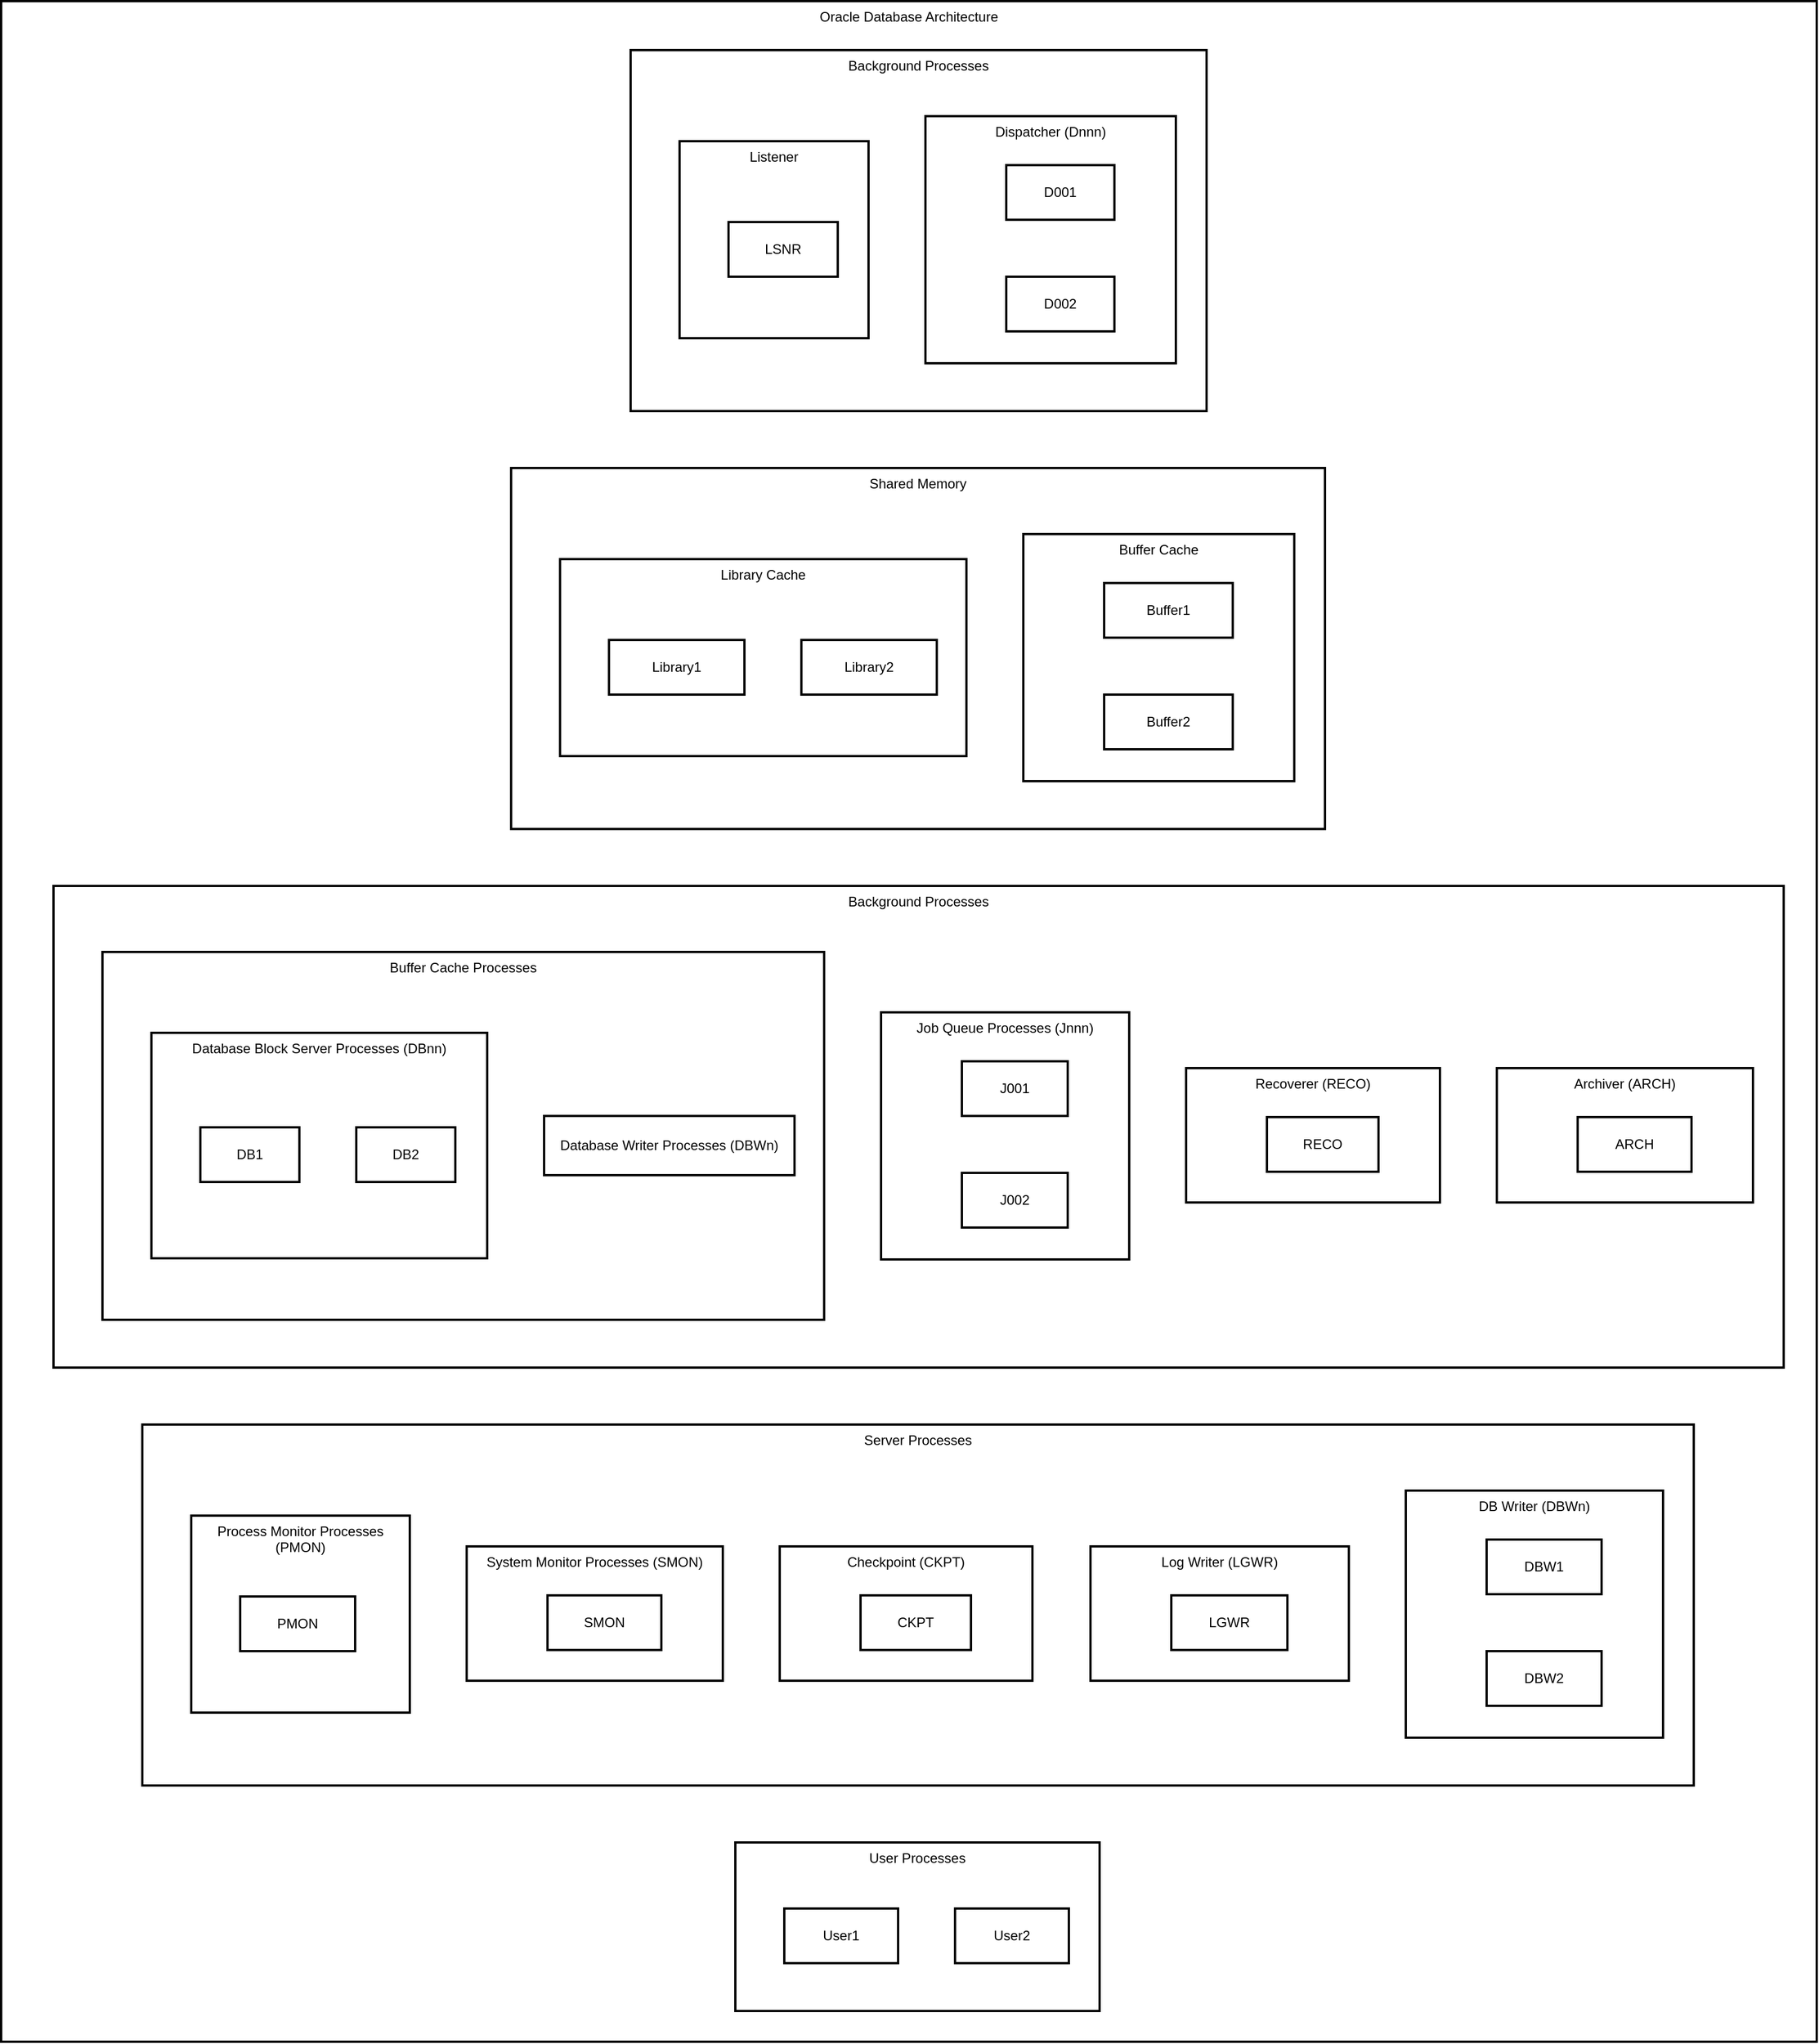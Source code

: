 <mxfile version="25.0.3">
  <diagram name="Page-1" id="wD7rxCE6tGwrO4FVVeKp">
    <mxGraphModel>
      <root>
        <mxCell id="0" />
        <mxCell id="1" parent="0" />
        <mxCell id="2" value="Oracle Database Architecture" style="whiteSpace=wrap;strokeWidth=2;verticalAlign=top;" vertex="1" parent="1">
          <mxGeometry x="8" y="8" width="1595" height="1792" as="geometry" />
        </mxCell>
        <mxCell id="3" value="Background Processes" style="whiteSpace=wrap;strokeWidth=2;verticalAlign=top;" vertex="1" parent="2">
          <mxGeometry x="553" y="43" width="506" height="317" as="geometry" />
        </mxCell>
        <mxCell id="4" value="Listener" style="whiteSpace=wrap;strokeWidth=2;verticalAlign=top;" vertex="1" parent="3">
          <mxGeometry x="43" y="80" width="166" height="173" as="geometry" />
        </mxCell>
        <mxCell id="5" value="LSNR" style="whiteSpace=wrap;strokeWidth=2;" vertex="1" parent="4">
          <mxGeometry x="43" y="71" width="96" height="48" as="geometry" />
        </mxCell>
        <mxCell id="6" value="Dispatcher (Dnnn)" style="whiteSpace=wrap;strokeWidth=2;verticalAlign=top;" vertex="1" parent="3">
          <mxGeometry x="259" y="58" width="220" height="217" as="geometry" />
        </mxCell>
        <mxCell id="7" value="D001" style="whiteSpace=wrap;strokeWidth=2;" vertex="1" parent="6">
          <mxGeometry x="71" y="43" width="95" height="48" as="geometry" />
        </mxCell>
        <mxCell id="8" value="D002" style="whiteSpace=wrap;strokeWidth=2;" vertex="1" parent="6">
          <mxGeometry x="71" y="141" width="95" height="48" as="geometry" />
        </mxCell>
        <mxCell id="9" value="Shared Memory" style="whiteSpace=wrap;strokeWidth=2;verticalAlign=top;" vertex="1" parent="2">
          <mxGeometry x="448" y="410" width="715" height="317" as="geometry" />
        </mxCell>
        <mxCell id="10" value="Library Cache" style="whiteSpace=wrap;strokeWidth=2;verticalAlign=top;" vertex="1" parent="9">
          <mxGeometry x="43" y="80" width="357" height="173" as="geometry" />
        </mxCell>
        <mxCell id="11" value="Library1" style="whiteSpace=wrap;strokeWidth=2;" vertex="1" parent="10">
          <mxGeometry x="43" y="71" width="119" height="48" as="geometry" />
        </mxCell>
        <mxCell id="12" value="Library2" style="whiteSpace=wrap;strokeWidth=2;" vertex="1" parent="10">
          <mxGeometry x="212" y="71" width="119" height="48" as="geometry" />
        </mxCell>
        <mxCell id="13" value="Buffer Cache" style="whiteSpace=wrap;strokeWidth=2;verticalAlign=top;" vertex="1" parent="9">
          <mxGeometry x="450" y="58" width="238" height="217" as="geometry" />
        </mxCell>
        <mxCell id="14" value="Buffer1" style="whiteSpace=wrap;strokeWidth=2;" vertex="1" parent="13">
          <mxGeometry x="71" y="43" width="113" height="48" as="geometry" />
        </mxCell>
        <mxCell id="15" value="Buffer2" style="whiteSpace=wrap;strokeWidth=2;" vertex="1" parent="13">
          <mxGeometry x="71" y="141" width="113" height="48" as="geometry" />
        </mxCell>
        <mxCell id="16" value="Background Processes" style="whiteSpace=wrap;strokeWidth=2;verticalAlign=top;" vertex="1" parent="2">
          <mxGeometry x="46" y="777" width="1520" height="423" as="geometry" />
        </mxCell>
        <mxCell id="17" value="Buffer Cache Processes" style="whiteSpace=wrap;strokeWidth=2;verticalAlign=top;" vertex="1" parent="16">
          <mxGeometry x="43" y="58" width="634" height="323" as="geometry" />
        </mxCell>
        <mxCell id="18" value="Database Block Server Processes (DBnn)" style="whiteSpace=wrap;strokeWidth=2;verticalAlign=top;" vertex="1" parent="17">
          <mxGeometry x="43" y="71" width="295" height="198" as="geometry" />
        </mxCell>
        <mxCell id="19" value="DB1" style="whiteSpace=wrap;strokeWidth=2;" vertex="1" parent="18">
          <mxGeometry x="43" y="83" width="87" height="48" as="geometry" />
        </mxCell>
        <mxCell id="20" value="DB2" style="whiteSpace=wrap;strokeWidth=2;" vertex="1" parent="18">
          <mxGeometry x="180" y="83" width="87" height="48" as="geometry" />
        </mxCell>
        <mxCell id="21" value="Database Writer Processes (DBWn)" style="whiteSpace=wrap;strokeWidth=2;" vertex="1" parent="17">
          <mxGeometry x="388" y="144" width="220" height="52" as="geometry" />
        </mxCell>
        <mxCell id="22" value="Job Queue Processes (Jnnn)" style="whiteSpace=wrap;strokeWidth=2;verticalAlign=top;" vertex="1" parent="16">
          <mxGeometry x="727" y="111" width="218" height="217" as="geometry" />
        </mxCell>
        <mxCell id="23" value="J001" style="whiteSpace=wrap;strokeWidth=2;" vertex="1" parent="22">
          <mxGeometry x="71" y="43" width="93" height="48" as="geometry" />
        </mxCell>
        <mxCell id="24" value="J002" style="whiteSpace=wrap;strokeWidth=2;" vertex="1" parent="22">
          <mxGeometry x="71" y="141" width="93" height="48" as="geometry" />
        </mxCell>
        <mxCell id="25" value="Recoverer (RECO)" style="whiteSpace=wrap;strokeWidth=2;verticalAlign=top;" vertex="1" parent="16">
          <mxGeometry x="995" y="160" width="223" height="118" as="geometry" />
        </mxCell>
        <mxCell id="26" value="RECO" style="whiteSpace=wrap;strokeWidth=2;" vertex="1" parent="25">
          <mxGeometry x="71" y="43" width="98" height="48" as="geometry" />
        </mxCell>
        <mxCell id="27" value="Archiver (ARCH)" style="whiteSpace=wrap;strokeWidth=2;verticalAlign=top;" vertex="1" parent="16">
          <mxGeometry x="1268" y="160" width="225" height="118" as="geometry" />
        </mxCell>
        <mxCell id="28" value="ARCH" style="whiteSpace=wrap;strokeWidth=2;" vertex="1" parent="27">
          <mxGeometry x="71" y="43" width="100" height="48" as="geometry" />
        </mxCell>
        <mxCell id="29" value="Server Processes" style="whiteSpace=wrap;strokeWidth=2;verticalAlign=top;" vertex="1" parent="2">
          <mxGeometry x="124" y="1250" width="1363" height="317" as="geometry" />
        </mxCell>
        <mxCell id="30" value="Process Monitor Processes (PMON)" style="whiteSpace=wrap;strokeWidth=2;verticalAlign=top;" vertex="1" parent="29">
          <mxGeometry x="43" y="80" width="192" height="173" as="geometry" />
        </mxCell>
        <mxCell id="31" value="PMON" style="whiteSpace=wrap;strokeWidth=2;" vertex="1" parent="30">
          <mxGeometry x="43" y="71" width="101" height="48" as="geometry" />
        </mxCell>
        <mxCell id="32" value="System Monitor Processes (SMON)" style="whiteSpace=wrap;strokeWidth=2;verticalAlign=top;" vertex="1" parent="29">
          <mxGeometry x="285" y="107" width="225" height="118" as="geometry" />
        </mxCell>
        <mxCell id="33" value="SMON" style="whiteSpace=wrap;strokeWidth=2;" vertex="1" parent="32">
          <mxGeometry x="71" y="43" width="100" height="48" as="geometry" />
        </mxCell>
        <mxCell id="34" value="Checkpoint (CKPT)" style="whiteSpace=wrap;strokeWidth=2;verticalAlign=top;" vertex="1" parent="29">
          <mxGeometry x="560" y="107" width="222" height="118" as="geometry" />
        </mxCell>
        <mxCell id="35" value="CKPT" style="whiteSpace=wrap;strokeWidth=2;" vertex="1" parent="34">
          <mxGeometry x="71" y="43" width="97" height="48" as="geometry" />
        </mxCell>
        <mxCell id="36" value="Log Writer (LGWR)" style="whiteSpace=wrap;strokeWidth=2;verticalAlign=top;" vertex="1" parent="29">
          <mxGeometry x="833" y="107" width="227" height="118" as="geometry" />
        </mxCell>
        <mxCell id="37" value="LGWR" style="whiteSpace=wrap;strokeWidth=2;" vertex="1" parent="36">
          <mxGeometry x="71" y="43" width="102" height="48" as="geometry" />
        </mxCell>
        <mxCell id="38" value="DB Writer (DBWn)" style="whiteSpace=wrap;strokeWidth=2;verticalAlign=top;" vertex="1" parent="29">
          <mxGeometry x="1110" y="58" width="226" height="217" as="geometry" />
        </mxCell>
        <mxCell id="39" value="DBW1" style="whiteSpace=wrap;strokeWidth=2;" vertex="1" parent="38">
          <mxGeometry x="71" y="43" width="101" height="48" as="geometry" />
        </mxCell>
        <mxCell id="40" value="DBW2" style="whiteSpace=wrap;strokeWidth=2;" vertex="1" parent="38">
          <mxGeometry x="71" y="141" width="101" height="48" as="geometry" />
        </mxCell>
        <mxCell id="41" value="User Processes" style="whiteSpace=wrap;strokeWidth=2;verticalAlign=top;" vertex="1" parent="2">
          <mxGeometry x="645" y="1617" width="320" height="148" as="geometry" />
        </mxCell>
        <mxCell id="42" value="User1" style="whiteSpace=wrap;strokeWidth=2;" vertex="1" parent="41">
          <mxGeometry x="43" y="58" width="100" height="48" as="geometry" />
        </mxCell>
        <mxCell id="43" value="User2" style="whiteSpace=wrap;strokeWidth=2;" vertex="1" parent="41">
          <mxGeometry x="193" y="58" width="100" height="48" as="geometry" />
        </mxCell>
      </root>
    </mxGraphModel>
  </diagram>
</mxfile>
